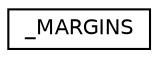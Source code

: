 digraph G
{
  edge [fontname="Helvetica",fontsize="10",labelfontname="Helvetica",labelfontsize="10"];
  node [fontname="Helvetica",fontsize="10",shape=record];
  rankdir="LR";
  Node1 [label="_MARGINS",height=0.2,width=0.4,color="black", fillcolor="white", style="filled",URL="$struct___m_a_r_g_i_n_s.html"];
}
